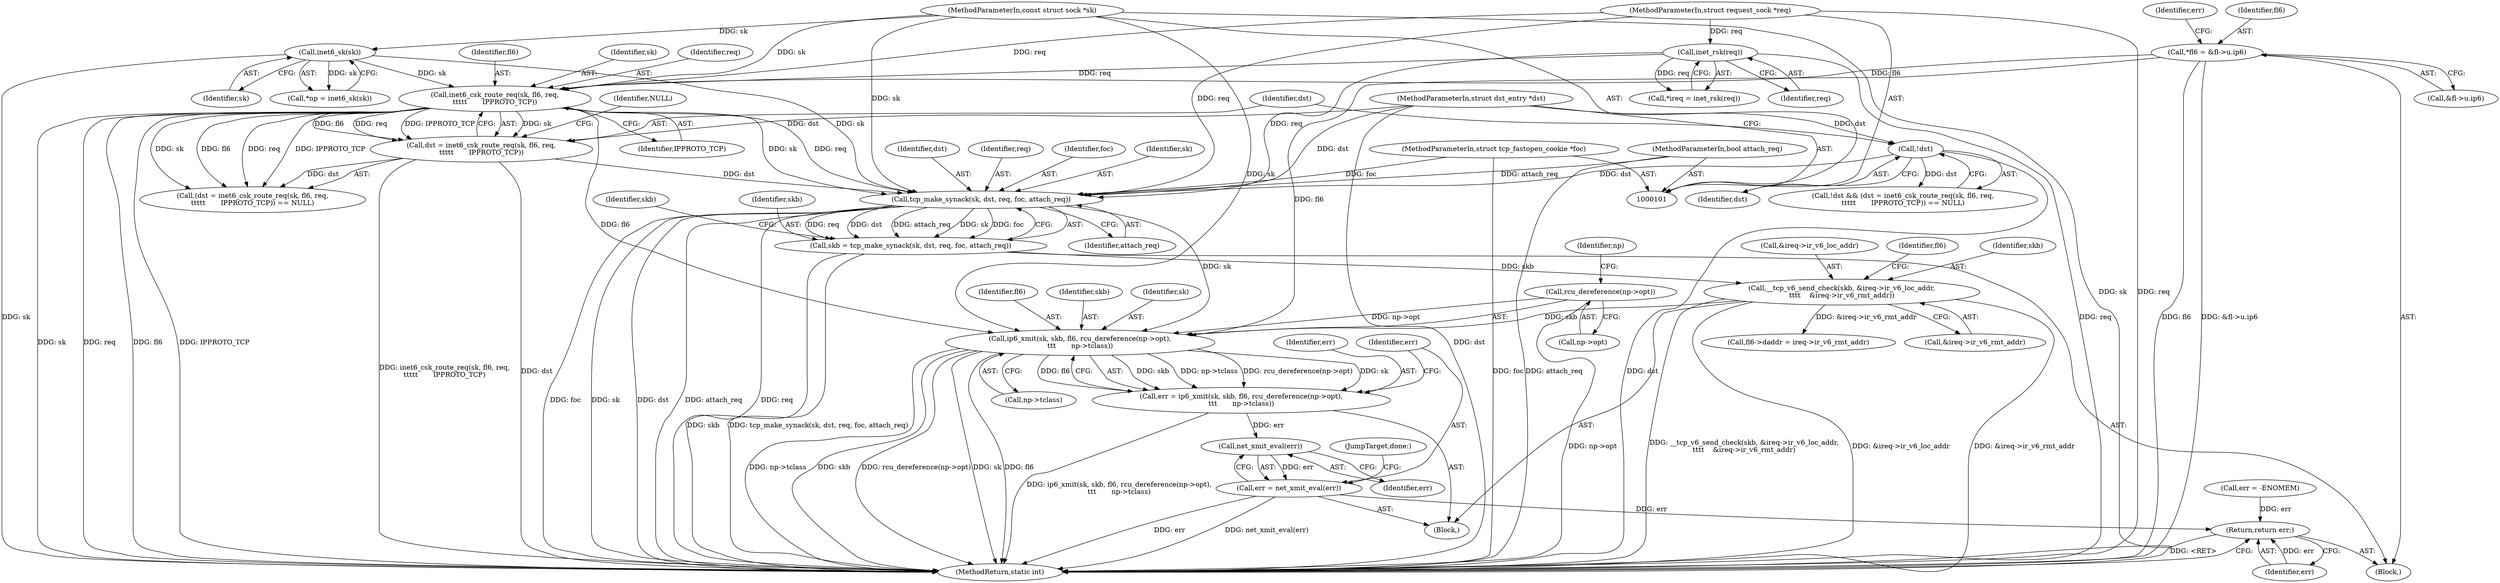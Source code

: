 digraph "0_linux_45f6fad84cc305103b28d73482b344d7f5b76f39_16@pointer" {
"1000195" [label="(Call,ip6_xmit(sk, skb, fl6, rcu_dereference(np->opt),\n\t\t\t       np->tclass))"];
"1000150" [label="(Call,tcp_make_synack(sk, dst, req, foc, attach_req))"];
"1000141" [label="(Call,inet6_csk_route_req(sk, fl6, req,\n\t\t\t\t\t       IPPROTO_TCP))"];
"1000117" [label="(Call,inet6_sk(sk))"];
"1000102" [label="(MethodParameterIn,const struct sock *sk)"];
"1000120" [label="(Call,*fl6 = &fl->u.ip6)"];
"1000112" [label="(Call,inet_rsk(req))"];
"1000105" [label="(MethodParameterIn,struct request_sock *req)"];
"1000139" [label="(Call,dst = inet6_csk_route_req(sk, fl6, req,\n\t\t\t\t\t       IPPROTO_TCP))"];
"1000103" [label="(MethodParameterIn,struct dst_entry *dst)"];
"1000136" [label="(Call,!dst)"];
"1000106" [label="(MethodParameterIn,struct tcp_fastopen_cookie *foc)"];
"1000107" [label="(MethodParameterIn,bool attach_req)"];
"1000159" [label="(Call,__tcp_v6_send_check(skb, &ireq->ir_v6_loc_addr,\n\t\t\t\t    &ireq->ir_v6_rmt_addr))"];
"1000148" [label="(Call,skb = tcp_make_synack(sk, dst, req, foc, attach_req))"];
"1000199" [label="(Call,rcu_dereference(np->opt))"];
"1000193" [label="(Call,err = ip6_xmit(sk, skb, fl6, rcu_dereference(np->opt),\n\t\t\t       np->tclass))"];
"1000208" [label="(Call,net_xmit_eval(err))"];
"1000206" [label="(Call,err = net_xmit_eval(err))"];
"1000211" [label="(Return,return err;)"];
"1000209" [label="(Identifier,err)"];
"1000204" [label="(Identifier,np)"];
"1000143" [label="(Identifier,fl6)"];
"1000161" [label="(Call,&ireq->ir_v6_loc_addr)"];
"1000194" [label="(Identifier,err)"];
"1000137" [label="(Identifier,dst)"];
"1000150" [label="(Call,tcp_make_synack(sk, dst, req, foc, attach_req))"];
"1000141" [label="(Call,inet6_csk_route_req(sk, fl6, req,\n\t\t\t\t\t       IPPROTO_TCP))"];
"1000200" [label="(Call,np->opt)"];
"1000118" [label="(Identifier,sk)"];
"1000210" [label="(JumpTarget,done:)"];
"1000203" [label="(Call,np->tclass)"];
"1000195" [label="(Call,ip6_xmit(sk, skb, fl6, rcu_dereference(np->opt),\n\t\t\t       np->tclass))"];
"1000155" [label="(Identifier,attach_req)"];
"1000152" [label="(Identifier,dst)"];
"1000115" [label="(Call,*np = inet6_sk(sk))"];
"1000212" [label="(Identifier,err)"];
"1000159" [label="(Call,__tcp_v6_send_check(skb, &ireq->ir_v6_loc_addr,\n\t\t\t\t    &ireq->ir_v6_rmt_addr))"];
"1000198" [label="(Identifier,fl6)"];
"1000120" [label="(Call,*fl6 = &fl->u.ip6)"];
"1000142" [label="(Identifier,sk)"];
"1000105" [label="(MethodParameterIn,struct request_sock *req)"];
"1000110" [label="(Call,*ireq = inet_rsk(req))"];
"1000140" [label="(Identifier,dst)"];
"1000145" [label="(Identifier,IPPROTO_TCP)"];
"1000171" [label="(Identifier,fl6)"];
"1000211" [label="(Return,return err;)"];
"1000138" [label="(Call,(dst = inet6_csk_route_req(sk, fl6, req,\n\t\t\t\t\t       IPPROTO_TCP)) == NULL)"];
"1000157" [label="(Identifier,skb)"];
"1000108" [label="(Block,)"];
"1000197" [label="(Identifier,skb)"];
"1000144" [label="(Identifier,req)"];
"1000130" [label="(Call,err = -ENOMEM)"];
"1000207" [label="(Identifier,err)"];
"1000199" [label="(Call,rcu_dereference(np->opt))"];
"1000117" [label="(Call,inet6_sk(sk))"];
"1000213" [label="(MethodReturn,static int)"];
"1000107" [label="(MethodParameterIn,bool attach_req)"];
"1000135" [label="(Call,!dst && (dst = inet6_csk_route_req(sk, fl6, req,\n\t\t\t\t\t       IPPROTO_TCP)) == NULL)"];
"1000103" [label="(MethodParameterIn,struct dst_entry *dst)"];
"1000146" [label="(Identifier,NULL)"];
"1000106" [label="(MethodParameterIn,struct tcp_fastopen_cookie *foc)"];
"1000112" [label="(Call,inet_rsk(req))"];
"1000121" [label="(Identifier,fl6)"];
"1000139" [label="(Call,dst = inet6_csk_route_req(sk, fl6, req,\n\t\t\t\t\t       IPPROTO_TCP))"];
"1000158" [label="(Block,)"];
"1000196" [label="(Identifier,sk)"];
"1000206" [label="(Call,err = net_xmit_eval(err))"];
"1000148" [label="(Call,skb = tcp_make_synack(sk, dst, req, foc, attach_req))"];
"1000102" [label="(MethodParameterIn,const struct sock *sk)"];
"1000153" [label="(Identifier,req)"];
"1000113" [label="(Identifier,req)"];
"1000149" [label="(Identifier,skb)"];
"1000154" [label="(Identifier,foc)"];
"1000122" [label="(Call,&fl->u.ip6)"];
"1000208" [label="(Call,net_xmit_eval(err))"];
"1000160" [label="(Identifier,skb)"];
"1000193" [label="(Call,err = ip6_xmit(sk, skb, fl6, rcu_dereference(np->opt),\n\t\t\t       np->tclass))"];
"1000131" [label="(Identifier,err)"];
"1000151" [label="(Identifier,sk)"];
"1000169" [label="(Call,fl6->daddr = ireq->ir_v6_rmt_addr)"];
"1000165" [label="(Call,&ireq->ir_v6_rmt_addr)"];
"1000136" [label="(Call,!dst)"];
"1000195" -> "1000193"  [label="AST: "];
"1000195" -> "1000203"  [label="CFG: "];
"1000196" -> "1000195"  [label="AST: "];
"1000197" -> "1000195"  [label="AST: "];
"1000198" -> "1000195"  [label="AST: "];
"1000199" -> "1000195"  [label="AST: "];
"1000203" -> "1000195"  [label="AST: "];
"1000193" -> "1000195"  [label="CFG: "];
"1000195" -> "1000213"  [label="DDG: np->tclass"];
"1000195" -> "1000213"  [label="DDG: skb"];
"1000195" -> "1000213"  [label="DDG: rcu_dereference(np->opt)"];
"1000195" -> "1000213"  [label="DDG: sk"];
"1000195" -> "1000213"  [label="DDG: fl6"];
"1000195" -> "1000193"  [label="DDG: skb"];
"1000195" -> "1000193"  [label="DDG: np->tclass"];
"1000195" -> "1000193"  [label="DDG: rcu_dereference(np->opt)"];
"1000195" -> "1000193"  [label="DDG: sk"];
"1000195" -> "1000193"  [label="DDG: fl6"];
"1000150" -> "1000195"  [label="DDG: sk"];
"1000102" -> "1000195"  [label="DDG: sk"];
"1000159" -> "1000195"  [label="DDG: skb"];
"1000120" -> "1000195"  [label="DDG: fl6"];
"1000141" -> "1000195"  [label="DDG: fl6"];
"1000199" -> "1000195"  [label="DDG: np->opt"];
"1000150" -> "1000148"  [label="AST: "];
"1000150" -> "1000155"  [label="CFG: "];
"1000151" -> "1000150"  [label="AST: "];
"1000152" -> "1000150"  [label="AST: "];
"1000153" -> "1000150"  [label="AST: "];
"1000154" -> "1000150"  [label="AST: "];
"1000155" -> "1000150"  [label="AST: "];
"1000148" -> "1000150"  [label="CFG: "];
"1000150" -> "1000213"  [label="DDG: foc"];
"1000150" -> "1000213"  [label="DDG: sk"];
"1000150" -> "1000213"  [label="DDG: dst"];
"1000150" -> "1000213"  [label="DDG: attach_req"];
"1000150" -> "1000213"  [label="DDG: req"];
"1000150" -> "1000148"  [label="DDG: req"];
"1000150" -> "1000148"  [label="DDG: dst"];
"1000150" -> "1000148"  [label="DDG: attach_req"];
"1000150" -> "1000148"  [label="DDG: sk"];
"1000150" -> "1000148"  [label="DDG: foc"];
"1000141" -> "1000150"  [label="DDG: sk"];
"1000141" -> "1000150"  [label="DDG: req"];
"1000117" -> "1000150"  [label="DDG: sk"];
"1000102" -> "1000150"  [label="DDG: sk"];
"1000139" -> "1000150"  [label="DDG: dst"];
"1000136" -> "1000150"  [label="DDG: dst"];
"1000103" -> "1000150"  [label="DDG: dst"];
"1000112" -> "1000150"  [label="DDG: req"];
"1000105" -> "1000150"  [label="DDG: req"];
"1000106" -> "1000150"  [label="DDG: foc"];
"1000107" -> "1000150"  [label="DDG: attach_req"];
"1000141" -> "1000139"  [label="AST: "];
"1000141" -> "1000145"  [label="CFG: "];
"1000142" -> "1000141"  [label="AST: "];
"1000143" -> "1000141"  [label="AST: "];
"1000144" -> "1000141"  [label="AST: "];
"1000145" -> "1000141"  [label="AST: "];
"1000139" -> "1000141"  [label="CFG: "];
"1000141" -> "1000213"  [label="DDG: sk"];
"1000141" -> "1000213"  [label="DDG: req"];
"1000141" -> "1000213"  [label="DDG: fl6"];
"1000141" -> "1000213"  [label="DDG: IPPROTO_TCP"];
"1000141" -> "1000138"  [label="DDG: sk"];
"1000141" -> "1000138"  [label="DDG: fl6"];
"1000141" -> "1000138"  [label="DDG: req"];
"1000141" -> "1000138"  [label="DDG: IPPROTO_TCP"];
"1000141" -> "1000139"  [label="DDG: sk"];
"1000141" -> "1000139"  [label="DDG: fl6"];
"1000141" -> "1000139"  [label="DDG: req"];
"1000141" -> "1000139"  [label="DDG: IPPROTO_TCP"];
"1000117" -> "1000141"  [label="DDG: sk"];
"1000102" -> "1000141"  [label="DDG: sk"];
"1000120" -> "1000141"  [label="DDG: fl6"];
"1000112" -> "1000141"  [label="DDG: req"];
"1000105" -> "1000141"  [label="DDG: req"];
"1000117" -> "1000115"  [label="AST: "];
"1000117" -> "1000118"  [label="CFG: "];
"1000118" -> "1000117"  [label="AST: "];
"1000115" -> "1000117"  [label="CFG: "];
"1000117" -> "1000213"  [label="DDG: sk"];
"1000117" -> "1000115"  [label="DDG: sk"];
"1000102" -> "1000117"  [label="DDG: sk"];
"1000102" -> "1000101"  [label="AST: "];
"1000102" -> "1000213"  [label="DDG: sk"];
"1000120" -> "1000108"  [label="AST: "];
"1000120" -> "1000122"  [label="CFG: "];
"1000121" -> "1000120"  [label="AST: "];
"1000122" -> "1000120"  [label="AST: "];
"1000131" -> "1000120"  [label="CFG: "];
"1000120" -> "1000213"  [label="DDG: fl6"];
"1000120" -> "1000213"  [label="DDG: &fl->u.ip6"];
"1000112" -> "1000110"  [label="AST: "];
"1000112" -> "1000113"  [label="CFG: "];
"1000113" -> "1000112"  [label="AST: "];
"1000110" -> "1000112"  [label="CFG: "];
"1000112" -> "1000213"  [label="DDG: req"];
"1000112" -> "1000110"  [label="DDG: req"];
"1000105" -> "1000112"  [label="DDG: req"];
"1000105" -> "1000101"  [label="AST: "];
"1000105" -> "1000213"  [label="DDG: req"];
"1000139" -> "1000138"  [label="AST: "];
"1000140" -> "1000139"  [label="AST: "];
"1000146" -> "1000139"  [label="CFG: "];
"1000139" -> "1000213"  [label="DDG: inet6_csk_route_req(sk, fl6, req,\n\t\t\t\t\t       IPPROTO_TCP)"];
"1000139" -> "1000213"  [label="DDG: dst"];
"1000139" -> "1000138"  [label="DDG: dst"];
"1000103" -> "1000139"  [label="DDG: dst"];
"1000103" -> "1000101"  [label="AST: "];
"1000103" -> "1000213"  [label="DDG: dst"];
"1000103" -> "1000136"  [label="DDG: dst"];
"1000136" -> "1000135"  [label="AST: "];
"1000136" -> "1000137"  [label="CFG: "];
"1000137" -> "1000136"  [label="AST: "];
"1000140" -> "1000136"  [label="CFG: "];
"1000135" -> "1000136"  [label="CFG: "];
"1000136" -> "1000213"  [label="DDG: dst"];
"1000136" -> "1000135"  [label="DDG: dst"];
"1000106" -> "1000101"  [label="AST: "];
"1000106" -> "1000213"  [label="DDG: foc"];
"1000107" -> "1000101"  [label="AST: "];
"1000107" -> "1000213"  [label="DDG: attach_req"];
"1000159" -> "1000158"  [label="AST: "];
"1000159" -> "1000165"  [label="CFG: "];
"1000160" -> "1000159"  [label="AST: "];
"1000161" -> "1000159"  [label="AST: "];
"1000165" -> "1000159"  [label="AST: "];
"1000171" -> "1000159"  [label="CFG: "];
"1000159" -> "1000213"  [label="DDG: __tcp_v6_send_check(skb, &ireq->ir_v6_loc_addr,\n\t\t\t\t    &ireq->ir_v6_rmt_addr)"];
"1000159" -> "1000213"  [label="DDG: &ireq->ir_v6_loc_addr"];
"1000159" -> "1000213"  [label="DDG: &ireq->ir_v6_rmt_addr"];
"1000148" -> "1000159"  [label="DDG: skb"];
"1000159" -> "1000169"  [label="DDG: &ireq->ir_v6_rmt_addr"];
"1000148" -> "1000108"  [label="AST: "];
"1000149" -> "1000148"  [label="AST: "];
"1000157" -> "1000148"  [label="CFG: "];
"1000148" -> "1000213"  [label="DDG: skb"];
"1000148" -> "1000213"  [label="DDG: tcp_make_synack(sk, dst, req, foc, attach_req)"];
"1000199" -> "1000200"  [label="CFG: "];
"1000200" -> "1000199"  [label="AST: "];
"1000204" -> "1000199"  [label="CFG: "];
"1000199" -> "1000213"  [label="DDG: np->opt"];
"1000193" -> "1000158"  [label="AST: "];
"1000194" -> "1000193"  [label="AST: "];
"1000207" -> "1000193"  [label="CFG: "];
"1000193" -> "1000213"  [label="DDG: ip6_xmit(sk, skb, fl6, rcu_dereference(np->opt),\n\t\t\t       np->tclass)"];
"1000193" -> "1000208"  [label="DDG: err"];
"1000208" -> "1000206"  [label="AST: "];
"1000208" -> "1000209"  [label="CFG: "];
"1000209" -> "1000208"  [label="AST: "];
"1000206" -> "1000208"  [label="CFG: "];
"1000208" -> "1000206"  [label="DDG: err"];
"1000206" -> "1000158"  [label="AST: "];
"1000207" -> "1000206"  [label="AST: "];
"1000210" -> "1000206"  [label="CFG: "];
"1000206" -> "1000213"  [label="DDG: net_xmit_eval(err)"];
"1000206" -> "1000213"  [label="DDG: err"];
"1000206" -> "1000211"  [label="DDG: err"];
"1000211" -> "1000108"  [label="AST: "];
"1000211" -> "1000212"  [label="CFG: "];
"1000212" -> "1000211"  [label="AST: "];
"1000213" -> "1000211"  [label="CFG: "];
"1000211" -> "1000213"  [label="DDG: <RET>"];
"1000212" -> "1000211"  [label="DDG: err"];
"1000130" -> "1000211"  [label="DDG: err"];
}
